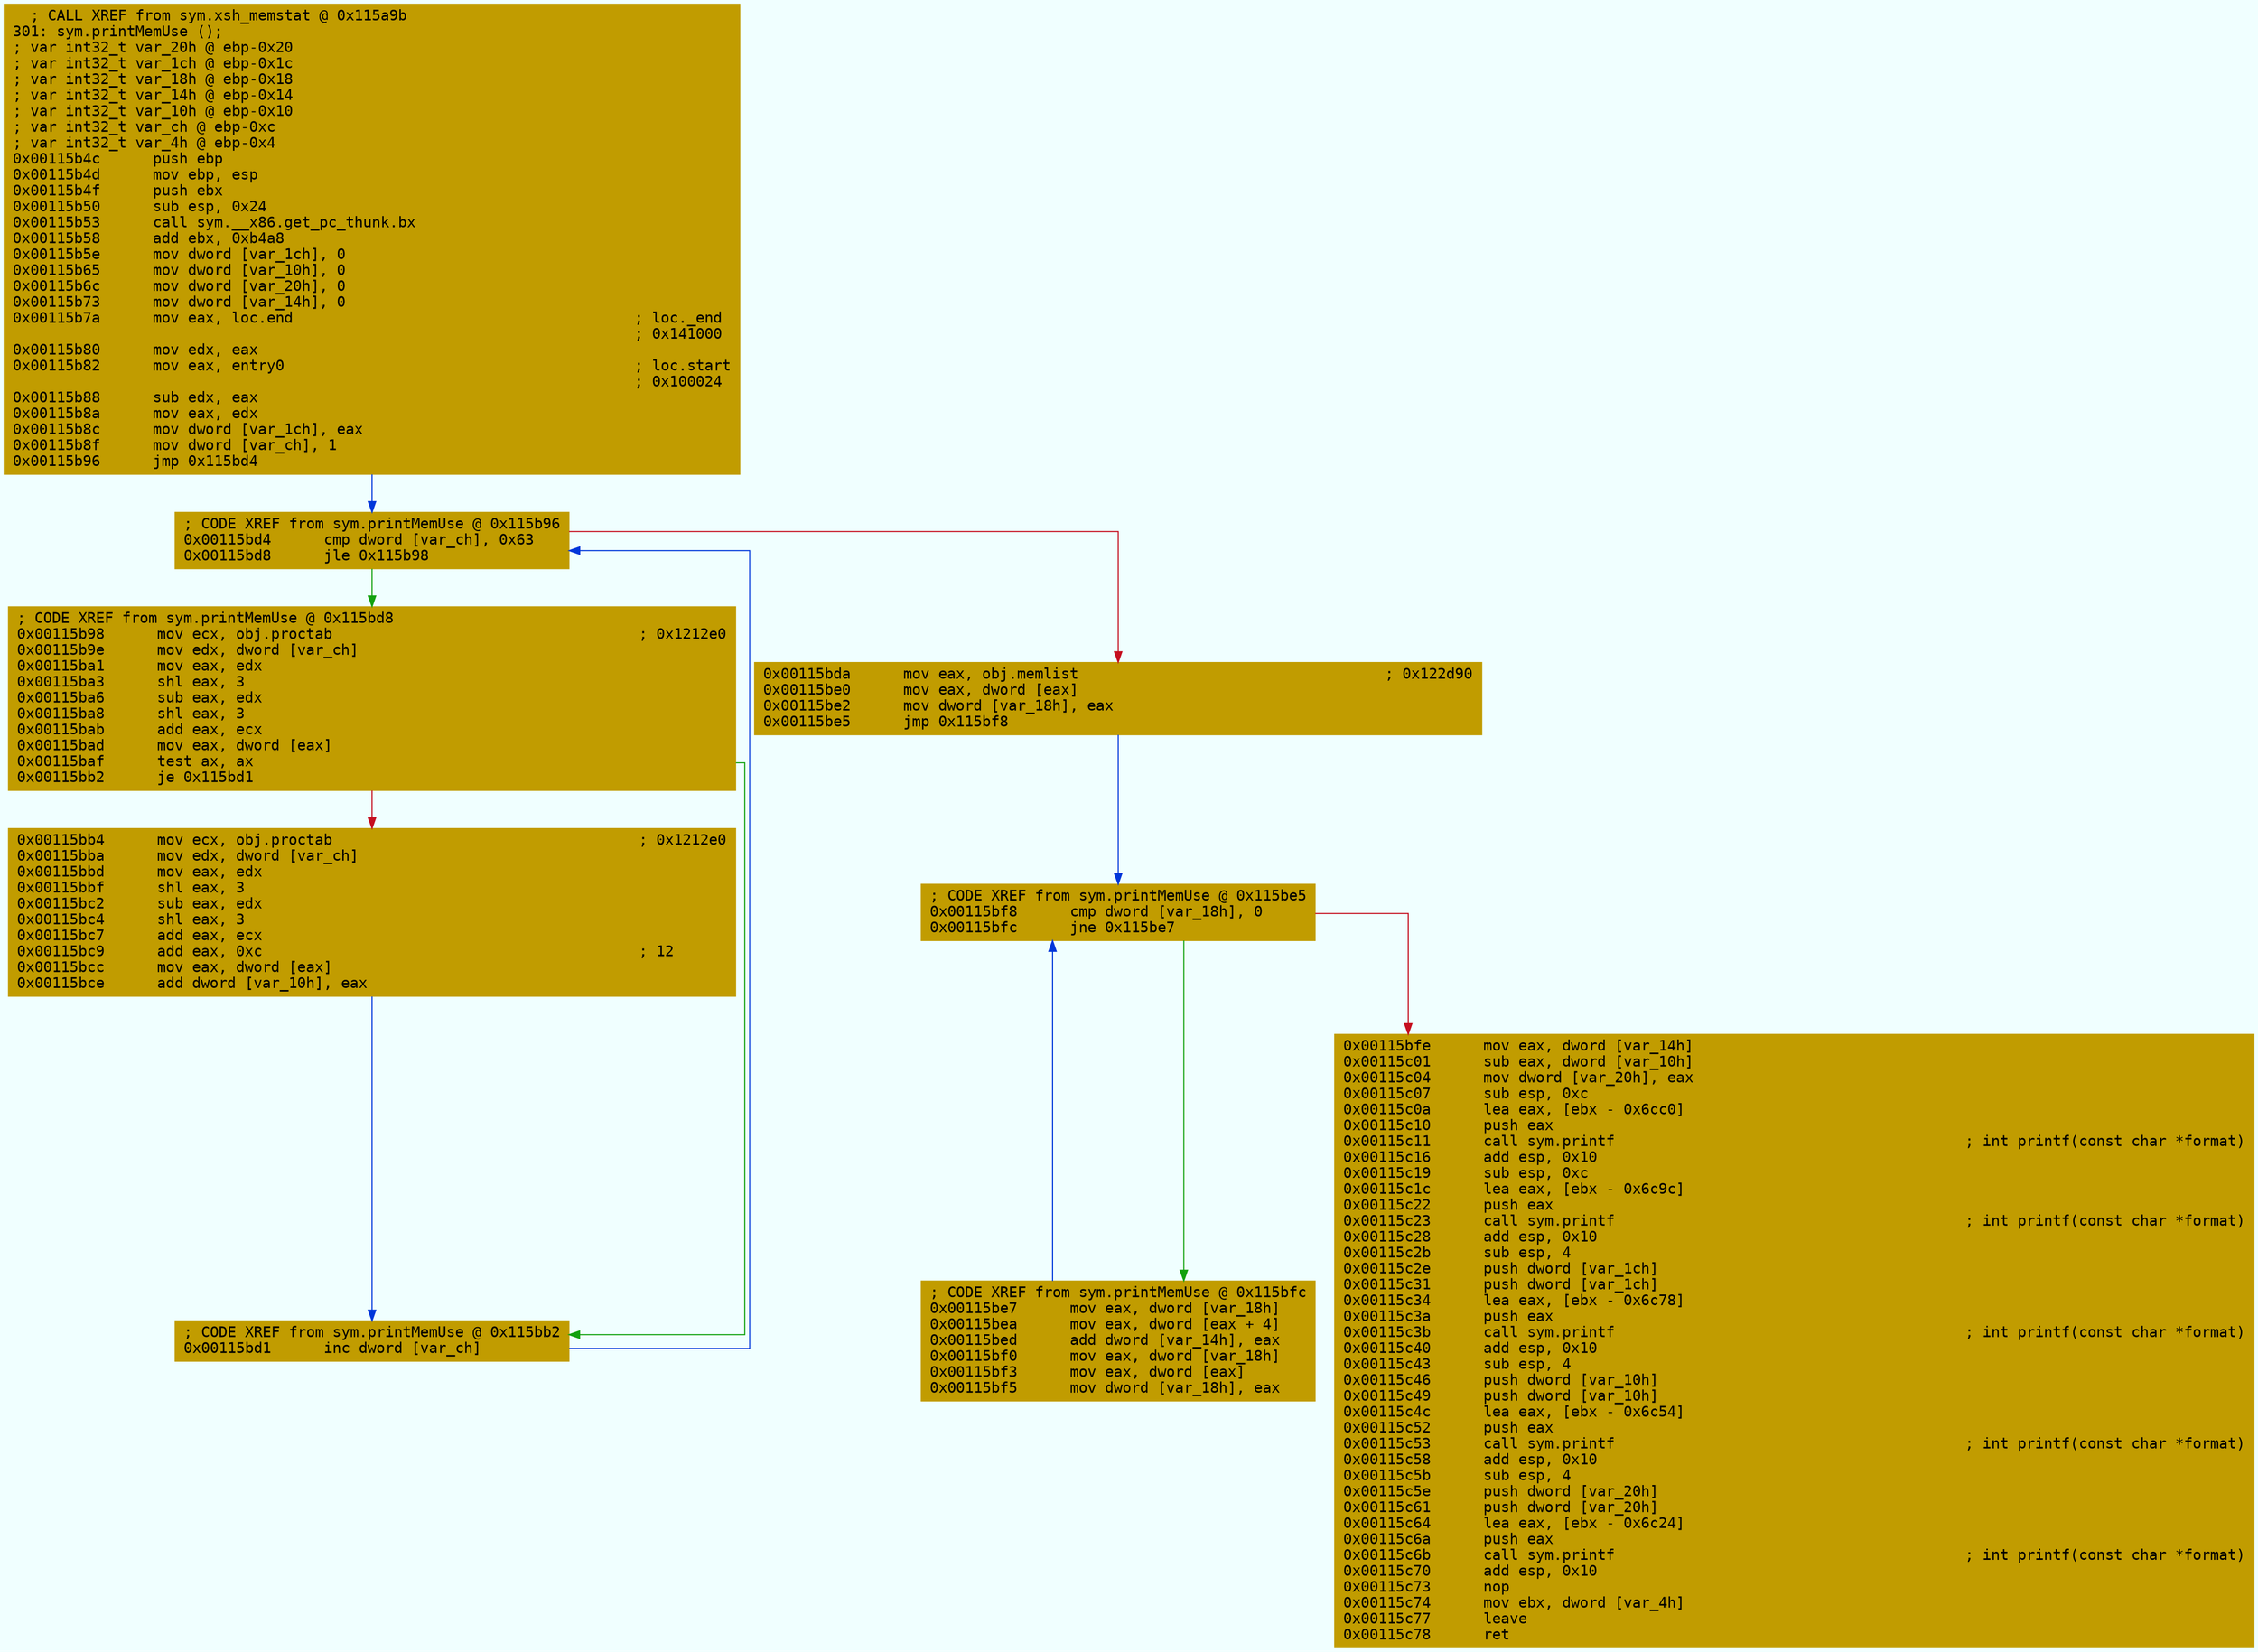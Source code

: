 digraph code {
	graph [bgcolor=azure fontsize=8 fontname="Courier" splines="ortho"];
	node [fillcolor=gray style=filled shape=box];
	edge [arrowhead="normal"];
	"0x00115b4c" [URL="sym.printMemUse/0x00115b4c", fillcolor="#c19c00",color="#c19c00", fontname="Courier",label="  ; CALL XREF from sym.xsh_memstat @ 0x115a9b\l301: sym.printMemUse ();\l; var int32_t var_20h @ ebp-0x20\l; var int32_t var_1ch @ ebp-0x1c\l; var int32_t var_18h @ ebp-0x18\l; var int32_t var_14h @ ebp-0x14\l; var int32_t var_10h @ ebp-0x10\l; var int32_t var_ch @ ebp-0xc\l; var int32_t var_4h @ ebp-0x4\l0x00115b4c      push ebp\l0x00115b4d      mov ebp, esp\l0x00115b4f      push ebx\l0x00115b50      sub esp, 0x24\l0x00115b53      call sym.__x86.get_pc_thunk.bx\l0x00115b58      add ebx, 0xb4a8\l0x00115b5e      mov dword [var_1ch], 0\l0x00115b65      mov dword [var_10h], 0\l0x00115b6c      mov dword [var_20h], 0\l0x00115b73      mov dword [var_14h], 0\l0x00115b7a      mov eax, loc.end                                       ; loc._end\l                                                                       ; 0x141000\l0x00115b80      mov edx, eax\l0x00115b82      mov eax, entry0                                        ; loc.start\l                                                                       ; 0x100024\l0x00115b88      sub edx, eax\l0x00115b8a      mov eax, edx\l0x00115b8c      mov dword [var_1ch], eax\l0x00115b8f      mov dword [var_ch], 1\l0x00115b96      jmp 0x115bd4\l"]
	"0x00115b98" [URL="sym.printMemUse/0x00115b98", fillcolor="#c19c00",color="#c19c00", fontname="Courier",label="; CODE XREF from sym.printMemUse @ 0x115bd8\l0x00115b98      mov ecx, obj.proctab                                   ; 0x1212e0\l0x00115b9e      mov edx, dword [var_ch]\l0x00115ba1      mov eax, edx\l0x00115ba3      shl eax, 3\l0x00115ba6      sub eax, edx\l0x00115ba8      shl eax, 3\l0x00115bab      add eax, ecx\l0x00115bad      mov eax, dword [eax]\l0x00115baf      test ax, ax\l0x00115bb2      je 0x115bd1\l"]
	"0x00115bb4" [URL="sym.printMemUse/0x00115bb4", fillcolor="#c19c00",color="#c19c00", fontname="Courier",label="0x00115bb4      mov ecx, obj.proctab                                   ; 0x1212e0\l0x00115bba      mov edx, dword [var_ch]\l0x00115bbd      mov eax, edx\l0x00115bbf      shl eax, 3\l0x00115bc2      sub eax, edx\l0x00115bc4      shl eax, 3\l0x00115bc7      add eax, ecx\l0x00115bc9      add eax, 0xc                                           ; 12\l0x00115bcc      mov eax, dword [eax]\l0x00115bce      add dword [var_10h], eax\l"]
	"0x00115bd1" [URL="sym.printMemUse/0x00115bd1", fillcolor="#c19c00",color="#c19c00", fontname="Courier",label="; CODE XREF from sym.printMemUse @ 0x115bb2\l0x00115bd1      inc dword [var_ch]\l"]
	"0x00115bd4" [URL="sym.printMemUse/0x00115bd4", fillcolor="#c19c00",color="#c19c00", fontname="Courier",label="; CODE XREF from sym.printMemUse @ 0x115b96\l0x00115bd4      cmp dword [var_ch], 0x63\l0x00115bd8      jle 0x115b98\l"]
	"0x00115bda" [URL="sym.printMemUse/0x00115bda", fillcolor="#c19c00",color="#c19c00", fontname="Courier",label="0x00115bda      mov eax, obj.memlist                                   ; 0x122d90\l0x00115be0      mov eax, dword [eax]\l0x00115be2      mov dword [var_18h], eax\l0x00115be5      jmp 0x115bf8\l"]
	"0x00115be7" [URL="sym.printMemUse/0x00115be7", fillcolor="#c19c00",color="#c19c00", fontname="Courier",label="; CODE XREF from sym.printMemUse @ 0x115bfc\l0x00115be7      mov eax, dword [var_18h]\l0x00115bea      mov eax, dword [eax + 4]\l0x00115bed      add dword [var_14h], eax\l0x00115bf0      mov eax, dword [var_18h]\l0x00115bf3      mov eax, dword [eax]\l0x00115bf5      mov dword [var_18h], eax\l"]
	"0x00115bf8" [URL="sym.printMemUse/0x00115bf8", fillcolor="#c19c00",color="#c19c00", fontname="Courier",label="; CODE XREF from sym.printMemUse @ 0x115be5\l0x00115bf8      cmp dword [var_18h], 0\l0x00115bfc      jne 0x115be7\l"]
	"0x00115bfe" [URL="sym.printMemUse/0x00115bfe", fillcolor="#c19c00",color="#c19c00", fontname="Courier",label="0x00115bfe      mov eax, dword [var_14h]\l0x00115c01      sub eax, dword [var_10h]\l0x00115c04      mov dword [var_20h], eax\l0x00115c07      sub esp, 0xc\l0x00115c0a      lea eax, [ebx - 0x6cc0]\l0x00115c10      push eax\l0x00115c11      call sym.printf                                        ; int printf(const char *format)\l0x00115c16      add esp, 0x10\l0x00115c19      sub esp, 0xc\l0x00115c1c      lea eax, [ebx - 0x6c9c]\l0x00115c22      push eax\l0x00115c23      call sym.printf                                        ; int printf(const char *format)\l0x00115c28      add esp, 0x10\l0x00115c2b      sub esp, 4\l0x00115c2e      push dword [var_1ch]\l0x00115c31      push dword [var_1ch]\l0x00115c34      lea eax, [ebx - 0x6c78]\l0x00115c3a      push eax\l0x00115c3b      call sym.printf                                        ; int printf(const char *format)\l0x00115c40      add esp, 0x10\l0x00115c43      sub esp, 4\l0x00115c46      push dword [var_10h]\l0x00115c49      push dword [var_10h]\l0x00115c4c      lea eax, [ebx - 0x6c54]\l0x00115c52      push eax\l0x00115c53      call sym.printf                                        ; int printf(const char *format)\l0x00115c58      add esp, 0x10\l0x00115c5b      sub esp, 4\l0x00115c5e      push dword [var_20h]\l0x00115c61      push dword [var_20h]\l0x00115c64      lea eax, [ebx - 0x6c24]\l0x00115c6a      push eax\l0x00115c6b      call sym.printf                                        ; int printf(const char *format)\l0x00115c70      add esp, 0x10\l0x00115c73      nop\l0x00115c74      mov ebx, dword [var_4h]\l0x00115c77      leave\l0x00115c78      ret\l"]
        "0x00115b4c" -> "0x00115bd4" [color="#0037da"];
        "0x00115b98" -> "0x00115bd1" [color="#13a10e"];
        "0x00115b98" -> "0x00115bb4" [color="#c50f1f"];
        "0x00115bb4" -> "0x00115bd1" [color="#0037da"];
        "0x00115bd1" -> "0x00115bd4" [color="#0037da"];
        "0x00115bd4" -> "0x00115b98" [color="#13a10e"];
        "0x00115bd4" -> "0x00115bda" [color="#c50f1f"];
        "0x00115bda" -> "0x00115bf8" [color="#0037da"];
        "0x00115be7" -> "0x00115bf8" [color="#0037da"];
        "0x00115bf8" -> "0x00115be7" [color="#13a10e"];
        "0x00115bf8" -> "0x00115bfe" [color="#c50f1f"];
}

